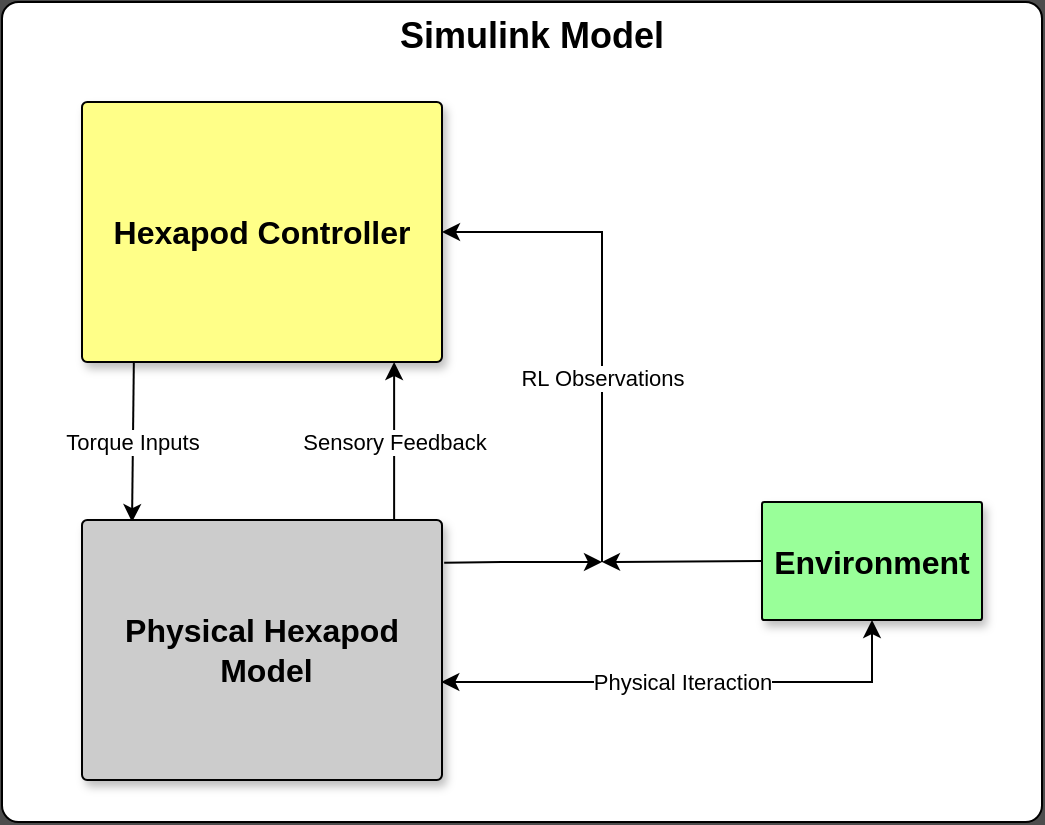 <mxfile version="21.6.8" type="device">
  <diagram name="Seite-1" id="dMClOozi9FDAlUsFPm3h">
    <mxGraphModel dx="810" dy="473" grid="1" gridSize="10" guides="1" tooltips="1" connect="1" arrows="1" fold="1" page="1" pageScale="1" pageWidth="827" pageHeight="1169" background="#4D4D4D" math="0" shadow="0">
      <root>
        <mxCell id="0" />
        <mxCell id="1" parent="0" />
        <mxCell id="wKOV665bJu43ZV_5RckP-1" value="&lt;font style=&quot;font-size: 18px;&quot;&gt;&amp;nbsp; Simulink Model&lt;/font&gt;" style="rounded=1;whiteSpace=wrap;html=1;align=center;verticalAlign=top;arcSize=2;fontStyle=1;labelBackgroundColor=none;fontColor=#000000;strokeColor=#000000;" parent="1" vertex="1">
          <mxGeometry x="190" y="320" width="520" height="410" as="geometry" />
        </mxCell>
        <mxCell id="wKOV665bJu43ZV_5RckP-3" value="Environment&lt;br style=&quot;font-size: 16px;&quot;&gt;" style="rounded=1;whiteSpace=wrap;html=1;align=center;verticalAlign=middle;arcSize=2;fontStyle=1;glass=0;shadow=1;fontSize=16;fontColor=#000000;strokeColor=#000000;fillColor=#99FF99;" parent="1" vertex="1">
          <mxGeometry x="570" y="570" width="110" height="59" as="geometry" />
        </mxCell>
        <mxCell id="wKOV665bJu43ZV_5RckP-4" value="Hexapod Controller" style="rounded=1;whiteSpace=wrap;html=1;align=center;verticalAlign=middle;arcSize=2;fontStyle=1;shadow=1;fontSize=16;fillColor=#FFFF88;fontColor=#000000;strokeColor=#000000;" parent="1" vertex="1">
          <mxGeometry x="230" y="370" width="180" height="130" as="geometry" />
        </mxCell>
        <mxCell id="wKOV665bJu43ZV_5RckP-13" value="Physical Iteraction" style="endArrow=classic;startArrow=classic;html=1;rounded=0;exitX=0.998;exitY=0.623;exitDx=0;exitDy=0;entryX=0.5;entryY=1;entryDx=0;entryDy=0;verticalAlign=middle;align=center;exitPerimeter=0;fontColor=#000000;" parent="1" source="wKOV665bJu43ZV_5RckP-33" target="wKOV665bJu43ZV_5RckP-3" edge="1">
          <mxGeometry x="-0.023" width="50" height="50" relative="1" as="geometry">
            <mxPoint x="370" y="660" as="sourcePoint" />
            <mxPoint x="440" y="620" as="targetPoint" />
            <Array as="points">
              <mxPoint x="495" y="660" />
              <mxPoint x="625" y="660" />
            </Array>
            <mxPoint as="offset" />
          </mxGeometry>
        </mxCell>
        <mxCell id="wKOV665bJu43ZV_5RckP-16" value="Torque Inputs" style="endArrow=classic;html=1;rounded=0;entryX=0.139;entryY=0.008;entryDx=0;entryDy=0;exitX=0.144;exitY=1.002;exitDx=0;exitDy=0;align=center;entryPerimeter=0;exitPerimeter=0;fontColor=#000000;" parent="1" source="wKOV665bJu43ZV_5RckP-4" target="wKOV665bJu43ZV_5RckP-33" edge="1">
          <mxGeometry width="50" height="50" relative="1" as="geometry">
            <mxPoint x="380" y="470" as="sourcePoint" />
            <mxPoint x="265" y="610" as="targetPoint" />
          </mxGeometry>
        </mxCell>
        <mxCell id="wKOV665bJu43ZV_5RckP-17" value="Sensory Feedback&lt;br&gt;" style="endArrow=classic;html=1;rounded=0;entryX=0.867;entryY=1;entryDx=0;entryDy=0;exitX=0.867;exitY=0.003;exitDx=0;exitDy=0;align=center;entryPerimeter=0;exitPerimeter=0;fontColor=#000000;" parent="1" source="wKOV665bJu43ZV_5RckP-33" target="wKOV665bJu43ZV_5RckP-4" edge="1">
          <mxGeometry width="50" height="50" relative="1" as="geometry">
            <mxPoint x="335" y="610" as="sourcePoint" />
            <mxPoint x="430" y="420" as="targetPoint" />
          </mxGeometry>
        </mxCell>
        <mxCell id="wKOV665bJu43ZV_5RckP-33" value="Physical Hexapod&lt;br style=&quot;font-size: 16px;&quot;&gt;&amp;nbsp;Model" style="rounded=1;whiteSpace=wrap;html=1;align=center;verticalAlign=middle;arcSize=2;fontStyle=1;shadow=1;fontSize=16;fillColor=#CCCCCC;fontColor=#000000;strokeColor=#000000;" parent="1" vertex="1">
          <mxGeometry x="230" y="579" width="180" height="130" as="geometry" />
        </mxCell>
        <mxCell id="wKOV665bJu43ZV_5RckP-38" value="RL Observations" style="endArrow=classic;html=1;rounded=0;entryX=1;entryY=0.5;entryDx=0;entryDy=0;fontColor=#000000;" parent="1" target="wKOV665bJu43ZV_5RckP-4" edge="1">
          <mxGeometry x="-0.245" width="50" height="50" relative="1" as="geometry">
            <mxPoint x="490" y="600" as="sourcePoint" />
            <mxPoint x="470" y="480" as="targetPoint" />
            <Array as="points">
              <mxPoint x="490" y="435" />
            </Array>
            <mxPoint as="offset" />
          </mxGeometry>
        </mxCell>
        <mxCell id="wKOV665bJu43ZV_5RckP-39" value="" style="endArrow=classic;html=1;rounded=0;exitX=1.006;exitY=0.164;exitDx=0;exitDy=0;exitPerimeter=0;fontColor=#000000;" parent="1" source="wKOV665bJu43ZV_5RckP-33" edge="1">
          <mxGeometry width="50" height="50" relative="1" as="geometry">
            <mxPoint x="414" y="610" as="sourcePoint" />
            <mxPoint x="490" y="600" as="targetPoint" />
            <Array as="points">
              <mxPoint x="440" y="600" />
            </Array>
          </mxGeometry>
        </mxCell>
        <mxCell id="wKOV665bJu43ZV_5RckP-42" value="" style="endArrow=classic;html=1;rounded=0;exitX=0;exitY=0.5;exitDx=0;exitDy=0;fontColor=#000000;" parent="1" source="wKOV665bJu43ZV_5RckP-3" edge="1">
          <mxGeometry width="50" height="50" relative="1" as="geometry">
            <mxPoint x="420" y="530" as="sourcePoint" />
            <mxPoint x="490" y="600" as="targetPoint" />
          </mxGeometry>
        </mxCell>
      </root>
    </mxGraphModel>
  </diagram>
</mxfile>
